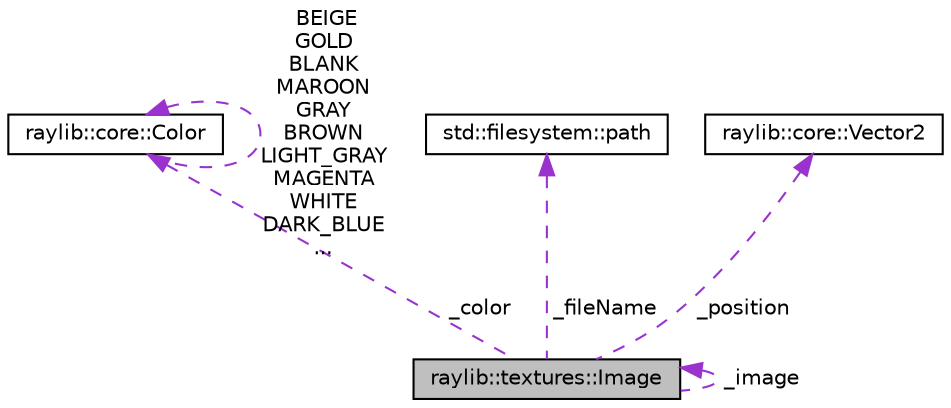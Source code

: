 digraph "raylib::textures::Image"
{
 // LATEX_PDF_SIZE
  edge [fontname="Helvetica",fontsize="10",labelfontname="Helvetica",labelfontsize="10"];
  node [fontname="Helvetica",fontsize="10",shape=record];
  Node1 [label="raylib::textures::Image",height=0.2,width=0.4,color="black", fillcolor="grey75", style="filled", fontcolor="black",tooltip="This is the Image class."];
  Node2 -> Node1 [dir="back",color="darkorchid3",fontsize="10",style="dashed",label=" _color" ,fontname="Helvetica"];
  Node2 [label="raylib::core::Color",height=0.2,width=0.4,color="black", fillcolor="white", style="filled",URL="$structraylib_1_1core_1_1_color.html",tooltip="The Color struct that encapsulates the raylib Color struct."];
  Node2 -> Node2 [dir="back",color="darkorchid3",fontsize="10",style="dashed",label=" BEIGE\nGOLD\nBLANK\nMAROON\nGRAY\nBROWN\nLIGHT_GRAY\nMAGENTA\nWHITE\nDARK_BLUE\n..." ,fontname="Helvetica"];
  Node1 -> Node1 [dir="back",color="darkorchid3",fontsize="10",style="dashed",label=" _image" ,fontname="Helvetica"];
  Node3 -> Node1 [dir="back",color="darkorchid3",fontsize="10",style="dashed",label=" _fileName" ,fontname="Helvetica"];
  Node3 [label="std::filesystem::path",height=0.2,width=0.4,color="black", fillcolor="white", style="filled",URL="/home/runner/work/Bomberman-Global-Offensive/Bomberman-Global-Offensive/doc/external/cppreference-doxygen-web.tag.xml$cpp/filesystem/path.html",tooltip=" "];
  Node4 -> Node1 [dir="back",color="darkorchid3",fontsize="10",style="dashed",label=" _position" ,fontname="Helvetica"];
  Node4 [label="raylib::core::Vector2",height=0.2,width=0.4,color="black", fillcolor="white", style="filled",URL="$structraylib_1_1core_1_1_vector2.html",tooltip="The Vector2 struct (compatible with the raylib Vector2)"];
}
